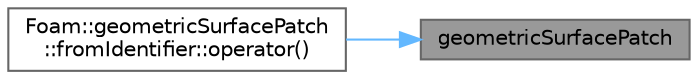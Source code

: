 digraph "geometricSurfacePatch"
{
 // LATEX_PDF_SIZE
  bgcolor="transparent";
  edge [fontname=Helvetica,fontsize=10,labelfontname=Helvetica,labelfontsize=10];
  node [fontname=Helvetica,fontsize=10,shape=box,height=0.2,width=0.4];
  rankdir="RL";
  Node1 [id="Node000001",label="geometricSurfacePatch",height=0.2,width=0.4,color="gray40", fillcolor="grey60", style="filled", fontcolor="black",tooltip=" "];
  Node1 -> Node2 [id="edge1_Node000001_Node000002",dir="back",color="steelblue1",style="solid",tooltip=" "];
  Node2 [id="Node000002",label="Foam::geometricSurfacePatch\l::fromIdentifier::operator()",height=0.2,width=0.4,color="grey40", fillcolor="white", style="filled",URL="$structFoam_1_1geometricSurfacePatch_1_1fromIdentifier.html#af6afee6e2cff285606875b1af271eb1c",tooltip=" "];
}
